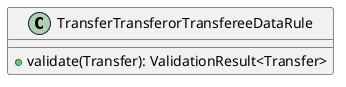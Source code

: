 @startuml

    class TransferTransferorTransfereeDataRule [[TransferTransferorTransfereeDataRule.html]] {
        +validate(Transfer): ValidationResult<Transfer>
    }

@enduml
